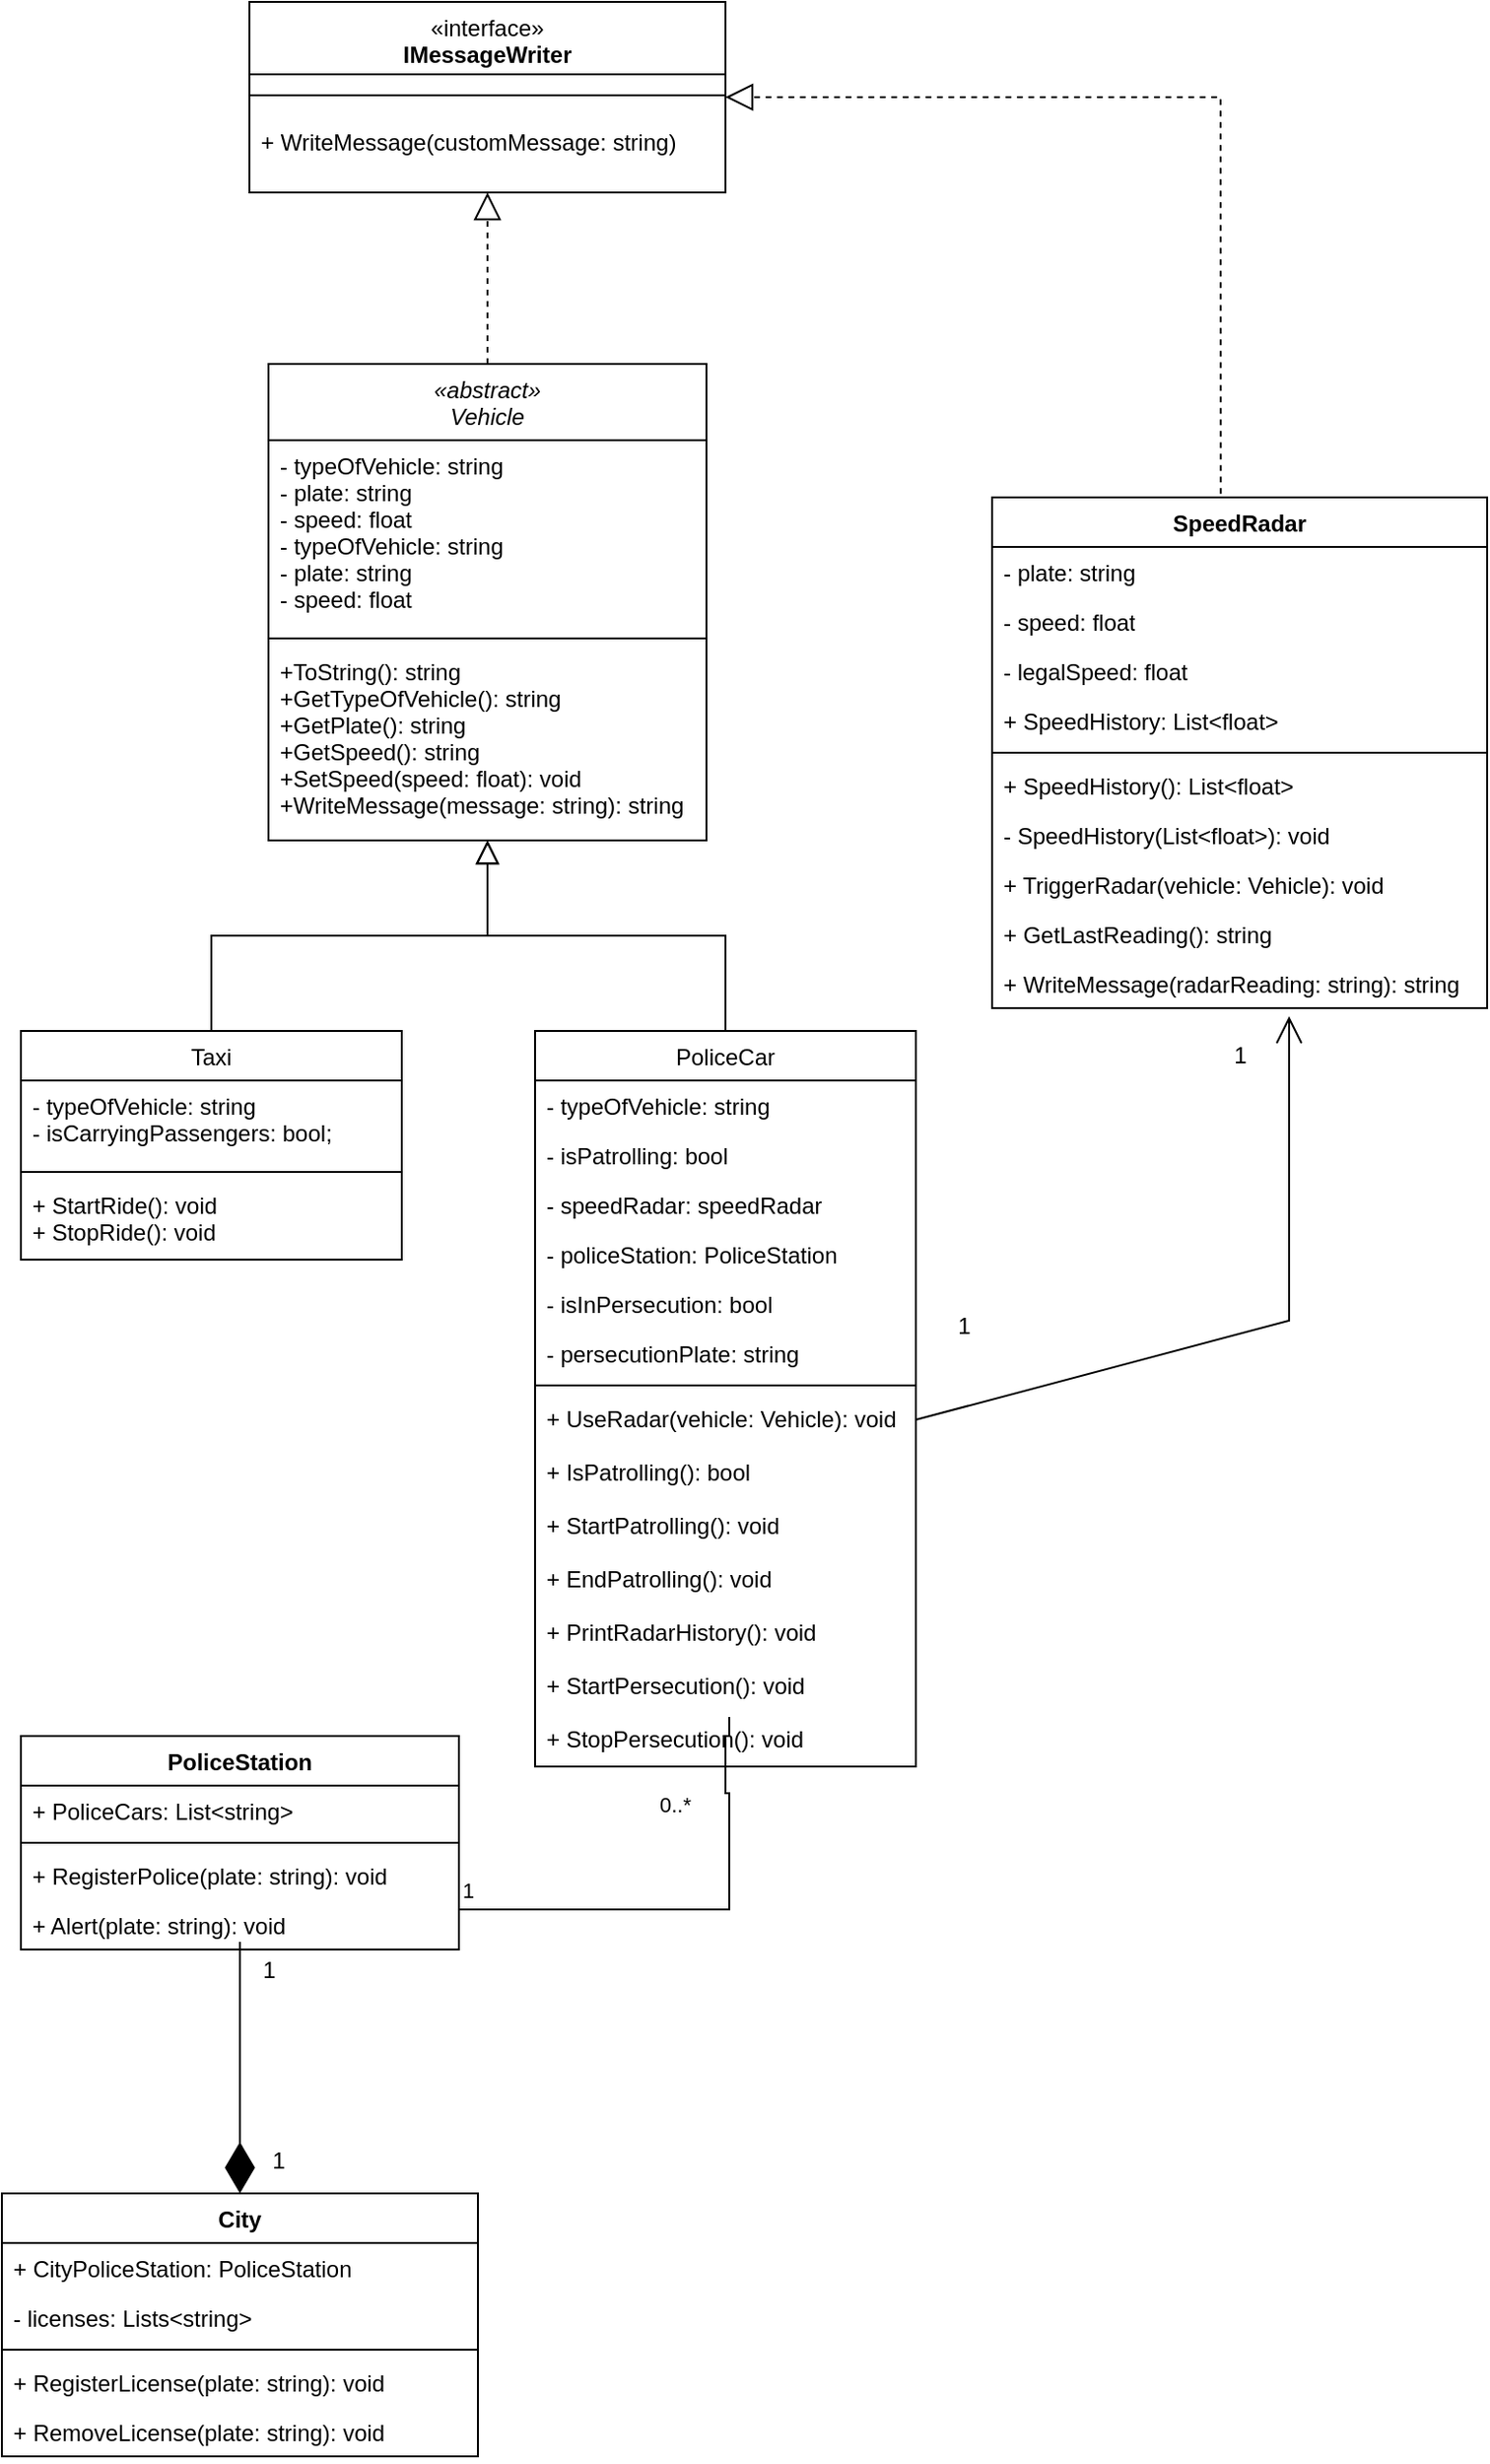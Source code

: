 <mxfile version="24.7.14">
  <diagram id="C5RBs43oDa-KdzZeNtuy" name="Page-1">
    <mxGraphModel dx="750" dy="1615" grid="1" gridSize="10" guides="1" tooltips="1" connect="1" arrows="1" fold="1" page="1" pageScale="1" pageWidth="827" pageHeight="1169" math="0" shadow="0">
      <root>
        <mxCell id="WIyWlLk6GJQsqaUBKTNV-0" />
        <mxCell id="WIyWlLk6GJQsqaUBKTNV-1" parent="WIyWlLk6GJQsqaUBKTNV-0" />
        <mxCell id="zkfFHV4jXpPFQw0GAbJ--0" value="«abstract»&#xa;Vehicle" style="swimlane;fontStyle=2;align=center;verticalAlign=top;childLayout=stackLayout;horizontal=1;startSize=40;horizontalStack=0;resizeParent=1;resizeLast=0;collapsible=1;marginBottom=0;rounded=0;shadow=0;strokeWidth=1;" parent="WIyWlLk6GJQsqaUBKTNV-1" vertex="1">
          <mxGeometry x="150" y="10" width="230" height="250" as="geometry">
            <mxRectangle x="230" y="140" width="160" height="26" as="alternateBounds" />
          </mxGeometry>
        </mxCell>
        <mxCell id="Rar59bTxNfNohZYIeRdk-1" value="- typeOfVehicle: string&#xa;- plate: string&#xa;- speed: float&#xa;- typeOfVehicle: string&#xa;- plate: string&#xa;- speed: float&#xa;&#xa;" style="text;align=left;verticalAlign=top;spacingLeft=4;spacingRight=4;overflow=hidden;rotatable=0;points=[[0,0.5],[1,0.5]];portConstraint=eastwest;" vertex="1" parent="zkfFHV4jXpPFQw0GAbJ--0">
          <mxGeometry y="40" width="230" height="100" as="geometry" />
        </mxCell>
        <mxCell id="zkfFHV4jXpPFQw0GAbJ--4" value="" style="line;html=1;strokeWidth=1;align=left;verticalAlign=middle;spacingTop=-1;spacingLeft=3;spacingRight=3;rotatable=0;labelPosition=right;points=[];portConstraint=eastwest;" parent="zkfFHV4jXpPFQw0GAbJ--0" vertex="1">
          <mxGeometry y="140" width="230" height="8" as="geometry" />
        </mxCell>
        <mxCell id="zkfFHV4jXpPFQw0GAbJ--5" value="+ToString(): string&#xa;+GetTypeOfVehicle(): string&#xa;+GetPlate(): string&#xa;+GetSpeed(): string&#xa;+SetSpeed(speed: float): void&#xa;+WriteMessage(message: string): string&#xa; " style="text;align=left;verticalAlign=top;spacingLeft=4;spacingRight=4;overflow=hidden;rotatable=0;points=[[0,0.5],[1,0.5]];portConstraint=eastwest;" parent="zkfFHV4jXpPFQw0GAbJ--0" vertex="1">
          <mxGeometry y="148" width="230" height="102" as="geometry" />
        </mxCell>
        <mxCell id="zkfFHV4jXpPFQw0GAbJ--6" value="Taxi" style="swimlane;fontStyle=0;align=center;verticalAlign=top;childLayout=stackLayout;horizontal=1;startSize=26;horizontalStack=0;resizeParent=1;resizeLast=0;collapsible=1;marginBottom=0;rounded=0;shadow=0;strokeWidth=1;" parent="WIyWlLk6GJQsqaUBKTNV-1" vertex="1">
          <mxGeometry x="20" y="360" width="200" height="120" as="geometry">
            <mxRectangle x="130" y="380" width="160" height="26" as="alternateBounds" />
          </mxGeometry>
        </mxCell>
        <mxCell id="zkfFHV4jXpPFQw0GAbJ--7" value="- typeOfVehicle: string&#xa;- isCarryingPassengers: bool;" style="text;align=left;verticalAlign=top;spacingLeft=4;spacingRight=4;overflow=hidden;rotatable=0;points=[[0,0.5],[1,0.5]];portConstraint=eastwest;" parent="zkfFHV4jXpPFQw0GAbJ--6" vertex="1">
          <mxGeometry y="26" width="200" height="44" as="geometry" />
        </mxCell>
        <mxCell id="zkfFHV4jXpPFQw0GAbJ--9" value="" style="line;html=1;strokeWidth=1;align=left;verticalAlign=middle;spacingTop=-1;spacingLeft=3;spacingRight=3;rotatable=0;labelPosition=right;points=[];portConstraint=eastwest;" parent="zkfFHV4jXpPFQw0GAbJ--6" vertex="1">
          <mxGeometry y="70" width="200" height="8" as="geometry" />
        </mxCell>
        <mxCell id="zkfFHV4jXpPFQw0GAbJ--10" value="+ StartRide(): void&#xa;+ StopRide(): void&#xa;" style="text;align=left;verticalAlign=top;spacingLeft=4;spacingRight=4;overflow=hidden;rotatable=0;points=[[0,0.5],[1,0.5]];portConstraint=eastwest;fontStyle=0" parent="zkfFHV4jXpPFQw0GAbJ--6" vertex="1">
          <mxGeometry y="78" width="200" height="42" as="geometry" />
        </mxCell>
        <mxCell id="zkfFHV4jXpPFQw0GAbJ--12" value="" style="endArrow=block;endSize=10;endFill=0;shadow=0;strokeWidth=1;rounded=0;curved=0;edgeStyle=elbowEdgeStyle;elbow=vertical;" parent="WIyWlLk6GJQsqaUBKTNV-1" source="zkfFHV4jXpPFQw0GAbJ--6" target="zkfFHV4jXpPFQw0GAbJ--0" edge="1">
          <mxGeometry width="160" relative="1" as="geometry">
            <mxPoint x="200" y="203" as="sourcePoint" />
            <mxPoint x="200" y="203" as="targetPoint" />
          </mxGeometry>
        </mxCell>
        <mxCell id="zkfFHV4jXpPFQw0GAbJ--13" value="PoliceCar" style="swimlane;fontStyle=0;align=center;verticalAlign=top;childLayout=stackLayout;horizontal=1;startSize=26;horizontalStack=0;resizeParent=1;resizeLast=0;collapsible=1;marginBottom=0;rounded=0;shadow=0;strokeWidth=1;" parent="WIyWlLk6GJQsqaUBKTNV-1" vertex="1">
          <mxGeometry x="290" y="360" width="200" height="386" as="geometry">
            <mxRectangle x="340" y="380" width="170" height="26" as="alternateBounds" />
          </mxGeometry>
        </mxCell>
        <mxCell id="zkfFHV4jXpPFQw0GAbJ--14" value="- typeOfVehicle: string" style="text;align=left;verticalAlign=top;spacingLeft=4;spacingRight=4;overflow=hidden;rotatable=0;points=[[0,0.5],[1,0.5]];portConstraint=eastwest;" parent="zkfFHV4jXpPFQw0GAbJ--13" vertex="1">
          <mxGeometry y="26" width="200" height="26" as="geometry" />
        </mxCell>
        <mxCell id="Rar59bTxNfNohZYIeRdk-3" value="- isPatrolling: bool" style="text;align=left;verticalAlign=top;spacingLeft=4;spacingRight=4;overflow=hidden;rotatable=0;points=[[0,0.5],[1,0.5]];portConstraint=eastwest;" vertex="1" parent="zkfFHV4jXpPFQw0GAbJ--13">
          <mxGeometry y="52" width="200" height="26" as="geometry" />
        </mxCell>
        <mxCell id="Rar59bTxNfNohZYIeRdk-4" value="- speedRadar: speedRadar" style="text;align=left;verticalAlign=top;spacingLeft=4;spacingRight=4;overflow=hidden;rotatable=0;points=[[0,0.5],[1,0.5]];portConstraint=eastwest;" vertex="1" parent="zkfFHV4jXpPFQw0GAbJ--13">
          <mxGeometry y="78" width="200" height="26" as="geometry" />
        </mxCell>
        <mxCell id="Rar59bTxNfNohZYIeRdk-67" value="- policeStation: PoliceStation" style="text;align=left;verticalAlign=top;spacingLeft=4;spacingRight=4;overflow=hidden;rotatable=0;points=[[0,0.5],[1,0.5]];portConstraint=eastwest;" vertex="1" parent="zkfFHV4jXpPFQw0GAbJ--13">
          <mxGeometry y="104" width="200" height="26" as="geometry" />
        </mxCell>
        <mxCell id="Rar59bTxNfNohZYIeRdk-46" value="- isInPersecution: bool" style="text;align=left;verticalAlign=top;spacingLeft=4;spacingRight=4;overflow=hidden;rotatable=0;points=[[0,0.5],[1,0.5]];portConstraint=eastwest;" vertex="1" parent="zkfFHV4jXpPFQw0GAbJ--13">
          <mxGeometry y="130" width="200" height="26" as="geometry" />
        </mxCell>
        <mxCell id="Rar59bTxNfNohZYIeRdk-64" value="- persecutionPlate: string" style="text;align=left;verticalAlign=top;spacingLeft=4;spacingRight=4;overflow=hidden;rotatable=0;points=[[0,0.5],[1,0.5]];portConstraint=eastwest;" vertex="1" parent="zkfFHV4jXpPFQw0GAbJ--13">
          <mxGeometry y="156" width="200" height="26" as="geometry" />
        </mxCell>
        <mxCell id="zkfFHV4jXpPFQw0GAbJ--15" value="" style="line;html=1;strokeWidth=1;align=left;verticalAlign=middle;spacingTop=-1;spacingLeft=3;spacingRight=3;rotatable=0;labelPosition=right;points=[];portConstraint=eastwest;" parent="zkfFHV4jXpPFQw0GAbJ--13" vertex="1">
          <mxGeometry y="182" width="200" height="8" as="geometry" />
        </mxCell>
        <mxCell id="Rar59bTxNfNohZYIeRdk-10" value="+ UseRadar(vehicle: Vehicle): void" style="text;align=left;verticalAlign=top;spacingLeft=4;spacingRight=4;overflow=hidden;rotatable=0;points=[[0,0.5],[1,0.5]];portConstraint=eastwest;" vertex="1" parent="zkfFHV4jXpPFQw0GAbJ--13">
          <mxGeometry y="190" width="200" height="28" as="geometry" />
        </mxCell>
        <mxCell id="Rar59bTxNfNohZYIeRdk-11" value="+ IsPatrolling(): bool" style="text;align=left;verticalAlign=top;spacingLeft=4;spacingRight=4;overflow=hidden;rotatable=0;points=[[0,0.5],[1,0.5]];portConstraint=eastwest;" vertex="1" parent="zkfFHV4jXpPFQw0GAbJ--13">
          <mxGeometry y="218" width="200" height="28" as="geometry" />
        </mxCell>
        <mxCell id="Rar59bTxNfNohZYIeRdk-12" value="+ StartPatrolling(): void" style="text;align=left;verticalAlign=top;spacingLeft=4;spacingRight=4;overflow=hidden;rotatable=0;points=[[0,0.5],[1,0.5]];portConstraint=eastwest;" vertex="1" parent="zkfFHV4jXpPFQw0GAbJ--13">
          <mxGeometry y="246" width="200" height="28" as="geometry" />
        </mxCell>
        <mxCell id="Rar59bTxNfNohZYIeRdk-13" value="+ EndPatrolling(): void" style="text;align=left;verticalAlign=top;spacingLeft=4;spacingRight=4;overflow=hidden;rotatable=0;points=[[0,0.5],[1,0.5]];portConstraint=eastwest;" vertex="1" parent="zkfFHV4jXpPFQw0GAbJ--13">
          <mxGeometry y="274" width="200" height="28" as="geometry" />
        </mxCell>
        <mxCell id="Rar59bTxNfNohZYIeRdk-61" value="+ PrintRadarHistory(): void" style="text;align=left;verticalAlign=top;spacingLeft=4;spacingRight=4;overflow=hidden;rotatable=0;points=[[0,0.5],[1,0.5]];portConstraint=eastwest;" vertex="1" parent="zkfFHV4jXpPFQw0GAbJ--13">
          <mxGeometry y="302" width="200" height="28" as="geometry" />
        </mxCell>
        <mxCell id="Rar59bTxNfNohZYIeRdk-14" value="+ StartPersecution(): void" style="text;align=left;verticalAlign=top;spacingLeft=4;spacingRight=4;overflow=hidden;rotatable=0;points=[[0,0.5],[1,0.5]];portConstraint=eastwest;" vertex="1" parent="zkfFHV4jXpPFQw0GAbJ--13">
          <mxGeometry y="330" width="200" height="28" as="geometry" />
        </mxCell>
        <mxCell id="Rar59bTxNfNohZYIeRdk-65" value="+ StopPersecution(): void" style="text;align=left;verticalAlign=top;spacingLeft=4;spacingRight=4;overflow=hidden;rotatable=0;points=[[0,0.5],[1,0.5]];portConstraint=eastwest;" vertex="1" parent="zkfFHV4jXpPFQw0GAbJ--13">
          <mxGeometry y="358" width="200" height="28" as="geometry" />
        </mxCell>
        <mxCell id="zkfFHV4jXpPFQw0GAbJ--16" value="" style="endArrow=block;endSize=10;endFill=0;shadow=0;strokeWidth=1;rounded=0;curved=0;edgeStyle=elbowEdgeStyle;elbow=vertical;" parent="WIyWlLk6GJQsqaUBKTNV-1" source="zkfFHV4jXpPFQw0GAbJ--13" target="zkfFHV4jXpPFQw0GAbJ--0" edge="1">
          <mxGeometry width="160" relative="1" as="geometry">
            <mxPoint x="210" y="373" as="sourcePoint" />
            <mxPoint x="310" y="271" as="targetPoint" />
          </mxGeometry>
        </mxCell>
        <mxCell id="Rar59bTxNfNohZYIeRdk-19" value="&lt;span style=&quot;font-weight: 400;&quot;&gt;«&lt;/span&gt;&lt;span style=&quot;font-weight: normal;&quot;&gt;interface&lt;/span&gt;&lt;span style=&quot;font-weight: 400;&quot;&gt;»&lt;/span&gt;&lt;div&gt;IMessageWriter&lt;/div&gt;" style="swimlane;fontStyle=1;align=center;verticalAlign=top;childLayout=stackLayout;horizontal=1;startSize=38;horizontalStack=0;resizeParent=1;resizeParentMax=0;resizeLast=0;collapsible=1;marginBottom=0;whiteSpace=wrap;html=1;" vertex="1" parent="WIyWlLk6GJQsqaUBKTNV-1">
          <mxGeometry x="140" y="-180" width="250" height="100" as="geometry" />
        </mxCell>
        <mxCell id="Rar59bTxNfNohZYIeRdk-21" value="" style="line;strokeWidth=1;fillColor=none;align=left;verticalAlign=middle;spacingTop=-1;spacingLeft=3;spacingRight=3;rotatable=0;labelPosition=right;points=[];portConstraint=eastwest;strokeColor=inherit;" vertex="1" parent="Rar59bTxNfNohZYIeRdk-19">
          <mxGeometry y="38" width="250" height="22" as="geometry" />
        </mxCell>
        <mxCell id="Rar59bTxNfNohZYIeRdk-22" value="+ WriteMessage(customMessage: string)" style="text;strokeColor=none;fillColor=none;align=left;verticalAlign=top;spacingLeft=4;spacingRight=4;overflow=hidden;rotatable=0;points=[[0,0.5],[1,0.5]];portConstraint=eastwest;whiteSpace=wrap;html=1;" vertex="1" parent="Rar59bTxNfNohZYIeRdk-19">
          <mxGeometry y="60" width="250" height="40" as="geometry" />
        </mxCell>
        <mxCell id="Rar59bTxNfNohZYIeRdk-24" value="" style="endArrow=block;dashed=1;endFill=0;endSize=12;html=1;rounded=0;exitX=0.5;exitY=0;exitDx=0;exitDy=0;" edge="1" parent="WIyWlLk6GJQsqaUBKTNV-1" source="zkfFHV4jXpPFQw0GAbJ--0" target="Rar59bTxNfNohZYIeRdk-22">
          <mxGeometry width="160" relative="1" as="geometry">
            <mxPoint x="490" y="-30" as="sourcePoint" />
            <mxPoint x="265" y="-110" as="targetPoint" />
          </mxGeometry>
        </mxCell>
        <mxCell id="Rar59bTxNfNohZYIeRdk-25" value="SpeedRadar" style="swimlane;fontStyle=1;align=center;verticalAlign=top;childLayout=stackLayout;horizontal=1;startSize=26;horizontalStack=0;resizeParent=1;resizeParentMax=0;resizeLast=0;collapsible=1;marginBottom=0;whiteSpace=wrap;html=1;" vertex="1" parent="WIyWlLk6GJQsqaUBKTNV-1">
          <mxGeometry x="530" y="80" width="260" height="268" as="geometry" />
        </mxCell>
        <mxCell id="Rar59bTxNfNohZYIeRdk-26" value="- plate: string" style="text;strokeColor=none;fillColor=none;align=left;verticalAlign=top;spacingLeft=4;spacingRight=4;overflow=hidden;rotatable=0;points=[[0,0.5],[1,0.5]];portConstraint=eastwest;whiteSpace=wrap;html=1;" vertex="1" parent="Rar59bTxNfNohZYIeRdk-25">
          <mxGeometry y="26" width="260" height="26" as="geometry" />
        </mxCell>
        <mxCell id="Rar59bTxNfNohZYIeRdk-29" value="- speed: float" style="text;strokeColor=none;fillColor=none;align=left;verticalAlign=top;spacingLeft=4;spacingRight=4;overflow=hidden;rotatable=0;points=[[0,0.5],[1,0.5]];portConstraint=eastwest;whiteSpace=wrap;html=1;" vertex="1" parent="Rar59bTxNfNohZYIeRdk-25">
          <mxGeometry y="52" width="260" height="26" as="geometry" />
        </mxCell>
        <mxCell id="Rar59bTxNfNohZYIeRdk-30" value="- legalSpeed: float" style="text;strokeColor=none;fillColor=none;align=left;verticalAlign=top;spacingLeft=4;spacingRight=4;overflow=hidden;rotatable=0;points=[[0,0.5],[1,0.5]];portConstraint=eastwest;whiteSpace=wrap;html=1;" vertex="1" parent="Rar59bTxNfNohZYIeRdk-25">
          <mxGeometry y="78" width="260" height="26" as="geometry" />
        </mxCell>
        <mxCell id="Rar59bTxNfNohZYIeRdk-31" value="+ SpeedHistory: List&amp;lt;float&amp;gt;" style="text;strokeColor=none;fillColor=none;align=left;verticalAlign=top;spacingLeft=4;spacingRight=4;overflow=hidden;rotatable=0;points=[[0,0.5],[1,0.5]];portConstraint=eastwest;whiteSpace=wrap;html=1;" vertex="1" parent="Rar59bTxNfNohZYIeRdk-25">
          <mxGeometry y="104" width="260" height="26" as="geometry" />
        </mxCell>
        <mxCell id="Rar59bTxNfNohZYIeRdk-27" value="" style="line;strokeWidth=1;fillColor=none;align=left;verticalAlign=middle;spacingTop=-1;spacingLeft=3;spacingRight=3;rotatable=0;labelPosition=right;points=[];portConstraint=eastwest;strokeColor=inherit;" vertex="1" parent="Rar59bTxNfNohZYIeRdk-25">
          <mxGeometry y="130" width="260" height="8" as="geometry" />
        </mxCell>
        <mxCell id="Rar59bTxNfNohZYIeRdk-34" value="+ SpeedHistory(): List&amp;lt;float&amp;gt;" style="text;strokeColor=none;fillColor=none;align=left;verticalAlign=top;spacingLeft=4;spacingRight=4;overflow=hidden;rotatable=0;points=[[0,0.5],[1,0.5]];portConstraint=eastwest;whiteSpace=wrap;html=1;" vertex="1" parent="Rar59bTxNfNohZYIeRdk-25">
          <mxGeometry y="138" width="260" height="26" as="geometry" />
        </mxCell>
        <mxCell id="Rar59bTxNfNohZYIeRdk-35" value="- SpeedHistory(List&amp;lt;float&amp;gt;): void" style="text;strokeColor=none;fillColor=none;align=left;verticalAlign=top;spacingLeft=4;spacingRight=4;overflow=hidden;rotatable=0;points=[[0,0.5],[1,0.5]];portConstraint=eastwest;whiteSpace=wrap;html=1;" vertex="1" parent="Rar59bTxNfNohZYIeRdk-25">
          <mxGeometry y="164" width="260" height="26" as="geometry" />
        </mxCell>
        <mxCell id="Rar59bTxNfNohZYIeRdk-28" value="+ TriggerRadar(vehicle: Vehicle): void" style="text;strokeColor=none;fillColor=none;align=left;verticalAlign=top;spacingLeft=4;spacingRight=4;overflow=hidden;rotatable=0;points=[[0,0.5],[1,0.5]];portConstraint=eastwest;whiteSpace=wrap;html=1;" vertex="1" parent="Rar59bTxNfNohZYIeRdk-25">
          <mxGeometry y="190" width="260" height="26" as="geometry" />
        </mxCell>
        <mxCell id="Rar59bTxNfNohZYIeRdk-32" value="+ GetLastReading(): string" style="text;strokeColor=none;fillColor=none;align=left;verticalAlign=top;spacingLeft=4;spacingRight=4;overflow=hidden;rotatable=0;points=[[0,0.5],[1,0.5]];portConstraint=eastwest;whiteSpace=wrap;html=1;" vertex="1" parent="Rar59bTxNfNohZYIeRdk-25">
          <mxGeometry y="216" width="260" height="26" as="geometry" />
        </mxCell>
        <mxCell id="Rar59bTxNfNohZYIeRdk-33" value="+ WriteMessage(radarReading: string): string" style="text;strokeColor=none;fillColor=none;align=left;verticalAlign=top;spacingLeft=4;spacingRight=4;overflow=hidden;rotatable=0;points=[[0,0.5],[1,0.5]];portConstraint=eastwest;whiteSpace=wrap;html=1;" vertex="1" parent="Rar59bTxNfNohZYIeRdk-25">
          <mxGeometry y="242" width="260" height="26" as="geometry" />
        </mxCell>
        <mxCell id="Rar59bTxNfNohZYIeRdk-37" value="" style="endArrow=block;dashed=1;endFill=0;endSize=12;html=1;rounded=0;exitX=0.462;exitY=-0.007;exitDx=0;exitDy=0;exitPerimeter=0;entryX=1;entryY=0.5;entryDx=0;entryDy=0;" edge="1" parent="WIyWlLk6GJQsqaUBKTNV-1" source="Rar59bTxNfNohZYIeRdk-25" target="Rar59bTxNfNohZYIeRdk-19">
          <mxGeometry width="160" relative="1" as="geometry">
            <mxPoint x="390" y="140" as="sourcePoint" />
            <mxPoint x="550" y="140" as="targetPoint" />
            <Array as="points">
              <mxPoint x="650" y="-130" />
            </Array>
          </mxGeometry>
        </mxCell>
        <mxCell id="Rar59bTxNfNohZYIeRdk-38" value="" style="endArrow=open;endFill=1;endSize=12;html=1;rounded=0;entryX=0.6;entryY=1.163;entryDx=0;entryDy=0;entryPerimeter=0;exitX=1;exitY=0.5;exitDx=0;exitDy=0;" edge="1" parent="WIyWlLk6GJQsqaUBKTNV-1" source="Rar59bTxNfNohZYIeRdk-10" target="Rar59bTxNfNohZYIeRdk-33">
          <mxGeometry width="160" relative="1" as="geometry">
            <mxPoint x="170" y="330" as="sourcePoint" />
            <mxPoint x="330" y="330" as="targetPoint" />
            <Array as="points">
              <mxPoint x="686" y="512" />
            </Array>
          </mxGeometry>
        </mxCell>
        <mxCell id="Rar59bTxNfNohZYIeRdk-39" value="1" style="text;html=1;align=center;verticalAlign=middle;resizable=0;points=[];autosize=1;strokeColor=none;fillColor=none;" vertex="1" parent="WIyWlLk6GJQsqaUBKTNV-1">
          <mxGeometry x="500" y="500" width="30" height="30" as="geometry" />
        </mxCell>
        <mxCell id="Rar59bTxNfNohZYIeRdk-40" value="1" style="text;html=1;align=center;verticalAlign=middle;resizable=0;points=[];autosize=1;strokeColor=none;fillColor=none;" vertex="1" parent="WIyWlLk6GJQsqaUBKTNV-1">
          <mxGeometry x="645" y="358" width="30" height="30" as="geometry" />
        </mxCell>
        <mxCell id="Rar59bTxNfNohZYIeRdk-41" value="PoliceStation" style="swimlane;fontStyle=1;align=center;verticalAlign=top;childLayout=stackLayout;horizontal=1;startSize=26;horizontalStack=0;resizeParent=1;resizeParentMax=0;resizeLast=0;collapsible=1;marginBottom=0;whiteSpace=wrap;html=1;" vertex="1" parent="WIyWlLk6GJQsqaUBKTNV-1">
          <mxGeometry x="20" y="730" width="230" height="112" as="geometry" />
        </mxCell>
        <mxCell id="Rar59bTxNfNohZYIeRdk-42" value="+ PoliceCars: List&amp;lt;string&amp;gt;" style="text;strokeColor=none;fillColor=none;align=left;verticalAlign=top;spacingLeft=4;spacingRight=4;overflow=hidden;rotatable=0;points=[[0,0.5],[1,0.5]];portConstraint=eastwest;whiteSpace=wrap;html=1;" vertex="1" parent="Rar59bTxNfNohZYIeRdk-41">
          <mxGeometry y="26" width="230" height="26" as="geometry" />
        </mxCell>
        <mxCell id="Rar59bTxNfNohZYIeRdk-43" value="" style="line;strokeWidth=1;fillColor=none;align=left;verticalAlign=middle;spacingTop=-1;spacingLeft=3;spacingRight=3;rotatable=0;labelPosition=right;points=[];portConstraint=eastwest;strokeColor=inherit;" vertex="1" parent="Rar59bTxNfNohZYIeRdk-41">
          <mxGeometry y="52" width="230" height="8" as="geometry" />
        </mxCell>
        <mxCell id="Rar59bTxNfNohZYIeRdk-44" value="+ RegisterPolice(plate: string): void" style="text;strokeColor=none;fillColor=none;align=left;verticalAlign=top;spacingLeft=4;spacingRight=4;overflow=hidden;rotatable=0;points=[[0,0.5],[1,0.5]];portConstraint=eastwest;whiteSpace=wrap;html=1;" vertex="1" parent="Rar59bTxNfNohZYIeRdk-41">
          <mxGeometry y="60" width="230" height="26" as="geometry" />
        </mxCell>
        <mxCell id="Rar59bTxNfNohZYIeRdk-45" value="+ Alert(plate: string): void" style="text;strokeColor=none;fillColor=none;align=left;verticalAlign=top;spacingLeft=4;spacingRight=4;overflow=hidden;rotatable=0;points=[[0,0.5],[1,0.5]];portConstraint=eastwest;whiteSpace=wrap;html=1;" vertex="1" parent="Rar59bTxNfNohZYIeRdk-41">
          <mxGeometry y="86" width="230" height="26" as="geometry" />
        </mxCell>
        <mxCell id="Rar59bTxNfNohZYIeRdk-47" value="" style="endArrow=none;html=1;edgeStyle=orthogonalEdgeStyle;rounded=0;exitX=1.009;exitY=0.038;exitDx=0;exitDy=0;exitPerimeter=0;" edge="1" parent="WIyWlLk6GJQsqaUBKTNV-1">
          <mxGeometry relative="1" as="geometry">
            <mxPoint x="250.0" y="819.988" as="sourcePoint" />
            <mxPoint x="392" y="720" as="targetPoint" />
            <Array as="points">
              <mxPoint x="250" y="821" />
              <mxPoint x="392" y="821" />
              <mxPoint x="392" y="760" />
              <mxPoint x="390" y="760" />
              <mxPoint x="390" y="730" />
            </Array>
          </mxGeometry>
        </mxCell>
        <mxCell id="Rar59bTxNfNohZYIeRdk-48" value="1" style="edgeLabel;resizable=0;html=1;align=left;verticalAlign=bottom;" connectable="0" vertex="1" parent="Rar59bTxNfNohZYIeRdk-47">
          <mxGeometry x="-1" relative="1" as="geometry" />
        </mxCell>
        <mxCell id="Rar59bTxNfNohZYIeRdk-49" value="0..*" style="edgeLabel;resizable=0;html=1;align=right;verticalAlign=bottom;" connectable="0" vertex="1" parent="Rar59bTxNfNohZYIeRdk-47">
          <mxGeometry x="1" relative="1" as="geometry">
            <mxPoint x="-20" y="54" as="offset" />
          </mxGeometry>
        </mxCell>
        <mxCell id="Rar59bTxNfNohZYIeRdk-50" value="City" style="swimlane;fontStyle=1;align=center;verticalAlign=top;childLayout=stackLayout;horizontal=1;startSize=26;horizontalStack=0;resizeParent=1;resizeParentMax=0;resizeLast=0;collapsible=1;marginBottom=0;whiteSpace=wrap;html=1;" vertex="1" parent="WIyWlLk6GJQsqaUBKTNV-1">
          <mxGeometry x="10" y="970" width="250" height="138" as="geometry" />
        </mxCell>
        <mxCell id="Rar59bTxNfNohZYIeRdk-51" value="+ CityPoliceStation: PoliceStation" style="text;strokeColor=none;fillColor=none;align=left;verticalAlign=top;spacingLeft=4;spacingRight=4;overflow=hidden;rotatable=0;points=[[0,0.5],[1,0.5]];portConstraint=eastwest;whiteSpace=wrap;html=1;" vertex="1" parent="Rar59bTxNfNohZYIeRdk-50">
          <mxGeometry y="26" width="250" height="26" as="geometry" />
        </mxCell>
        <mxCell id="Rar59bTxNfNohZYIeRdk-55" value="- licenses: Lists&amp;lt;string&amp;gt;" style="text;strokeColor=none;fillColor=none;align=left;verticalAlign=top;spacingLeft=4;spacingRight=4;overflow=hidden;rotatable=0;points=[[0,0.5],[1,0.5]];portConstraint=eastwest;whiteSpace=wrap;html=1;" vertex="1" parent="Rar59bTxNfNohZYIeRdk-50">
          <mxGeometry y="52" width="250" height="26" as="geometry" />
        </mxCell>
        <mxCell id="Rar59bTxNfNohZYIeRdk-52" value="" style="line;strokeWidth=1;fillColor=none;align=left;verticalAlign=middle;spacingTop=-1;spacingLeft=3;spacingRight=3;rotatable=0;labelPosition=right;points=[];portConstraint=eastwest;strokeColor=inherit;" vertex="1" parent="Rar59bTxNfNohZYIeRdk-50">
          <mxGeometry y="78" width="250" height="8" as="geometry" />
        </mxCell>
        <mxCell id="Rar59bTxNfNohZYIeRdk-53" value="+ RegisterLicense(plate: string): void" style="text;strokeColor=none;fillColor=none;align=left;verticalAlign=top;spacingLeft=4;spacingRight=4;overflow=hidden;rotatable=0;points=[[0,0.5],[1,0.5]];portConstraint=eastwest;whiteSpace=wrap;html=1;" vertex="1" parent="Rar59bTxNfNohZYIeRdk-50">
          <mxGeometry y="86" width="250" height="26" as="geometry" />
        </mxCell>
        <mxCell id="Rar59bTxNfNohZYIeRdk-54" value="+ RemoveLicense(plate: string): void" style="text;strokeColor=none;fillColor=none;align=left;verticalAlign=top;spacingLeft=4;spacingRight=4;overflow=hidden;rotatable=0;points=[[0,0.5],[1,0.5]];portConstraint=eastwest;whiteSpace=wrap;html=1;" vertex="1" parent="Rar59bTxNfNohZYIeRdk-50">
          <mxGeometry y="112" width="250" height="26" as="geometry" />
        </mxCell>
        <mxCell id="Rar59bTxNfNohZYIeRdk-56" value="" style="endArrow=diamondThin;endFill=1;endSize=24;html=1;rounded=0;entryX=0.5;entryY=0;entryDx=0;entryDy=0;" edge="1" parent="WIyWlLk6GJQsqaUBKTNV-1" target="Rar59bTxNfNohZYIeRdk-50">
          <mxGeometry width="160" relative="1" as="geometry">
            <mxPoint x="135" y="838" as="sourcePoint" />
            <mxPoint x="220" y="1220" as="targetPoint" />
          </mxGeometry>
        </mxCell>
        <mxCell id="Rar59bTxNfNohZYIeRdk-58" value="1" style="text;html=1;align=center;verticalAlign=middle;resizable=0;points=[];autosize=1;strokeColor=none;fillColor=none;" vertex="1" parent="WIyWlLk6GJQsqaUBKTNV-1">
          <mxGeometry x="140" y="938" width="30" height="30" as="geometry" />
        </mxCell>
        <mxCell id="Rar59bTxNfNohZYIeRdk-59" value="1" style="text;html=1;align=center;verticalAlign=middle;resizable=0;points=[];autosize=1;strokeColor=none;fillColor=none;" vertex="1" parent="WIyWlLk6GJQsqaUBKTNV-1">
          <mxGeometry x="135" y="838" width="30" height="30" as="geometry" />
        </mxCell>
      </root>
    </mxGraphModel>
  </diagram>
</mxfile>

